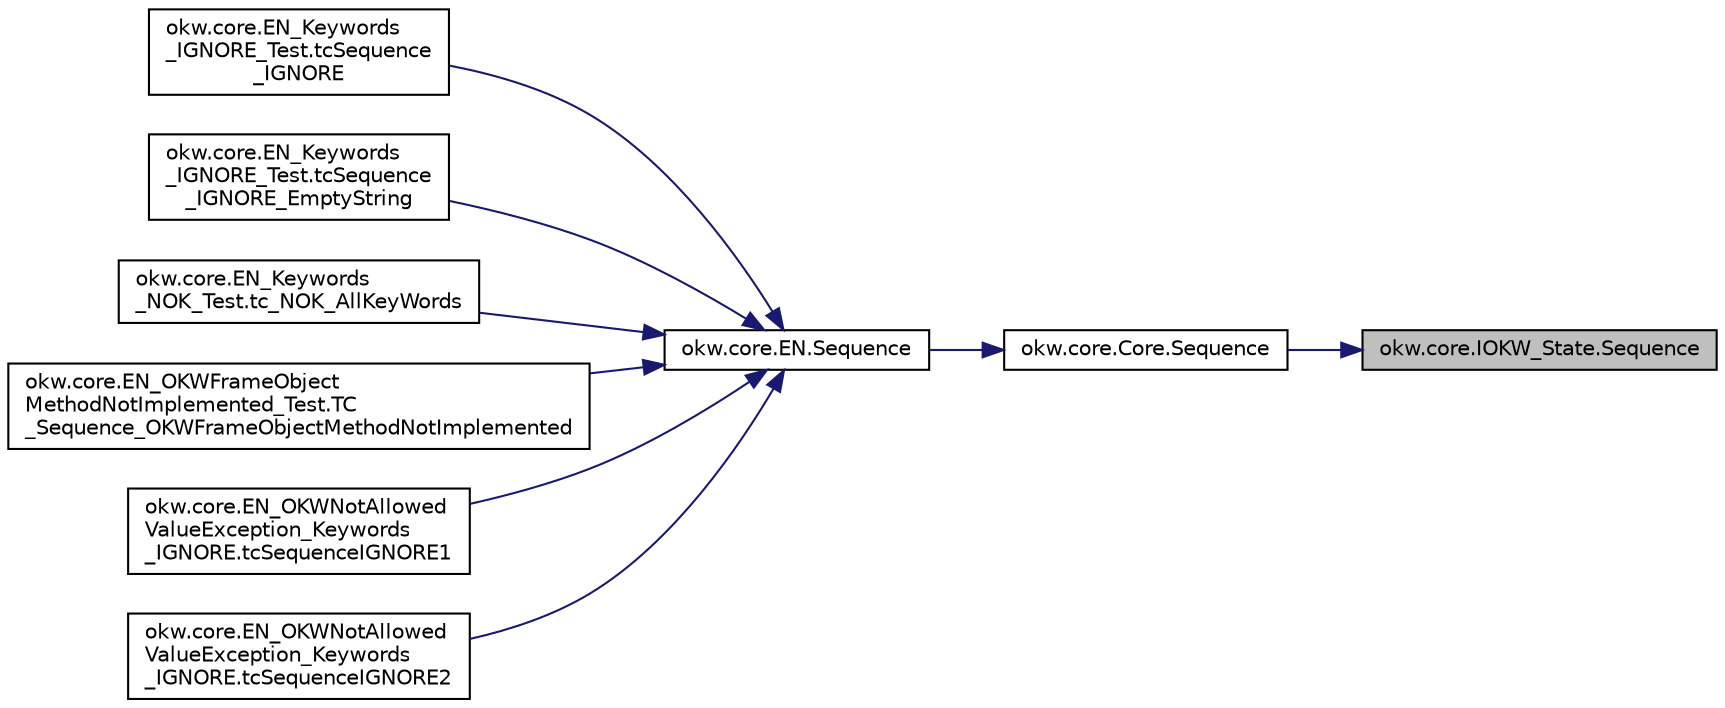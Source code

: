 digraph "okw.core.IOKW_State.Sequence"
{
 // INTERACTIVE_SVG=YES
 // LATEX_PDF_SIZE
  edge [fontname="Helvetica",fontsize="10",labelfontname="Helvetica",labelfontsize="10"];
  node [fontname="Helvetica",fontsize="10",shape=record];
  rankdir="RL";
  Node2223 [label="okw.core.IOKW_State.Sequence",height=0.2,width=0.4,color="black", fillcolor="grey75", style="filled", fontcolor="black",tooltip="Ruft die Sequenz eines Fensters auf."];
  Node2223 -> Node2224 [dir="back",color="midnightblue",fontsize="10",style="solid",fontname="Helvetica"];
  Node2224 [label="okw.core.Core.Sequence",height=0.2,width=0.4,color="black", fillcolor="white", style="filled",URL="$classokw_1_1core_1_1_core.html#ab0cd601b3ec8b8e20755ed24a3d8680b",tooltip="Ruft die Sequenz eines Fensters auf."];
  Node2224 -> Node2225 [dir="back",color="midnightblue",fontsize="10",style="solid",fontname="Helvetica"];
  Node2225 [label="okw.core.EN.Sequence",height=0.2,width=0.4,color="black", fillcolor="white", style="filled",URL="$classokw_1_1core_1_1_e_n.html#a793e46a7e683652b6d2a860519153079",tooltip="Ruft die Sequenz eines Fensters auf."];
  Node2225 -> Node2226 [dir="back",color="midnightblue",fontsize="10",style="solid",fontname="Helvetica"];
  Node2226 [label="okw.core.EN_Keywords\l_IGNORE_Test.tcSequence\l_IGNORE",height=0.2,width=0.4,color="black", fillcolor="white", style="filled",URL="$classokw_1_1core_1_1_e_n___keywords___i_g_n_o_r_e___test.html#a7d9b11f1da9162efee7e79f43e6076a9",tooltip=" "];
  Node2225 -> Node2227 [dir="back",color="midnightblue",fontsize="10",style="solid",fontname="Helvetica"];
  Node2227 [label="okw.core.EN_Keywords\l_IGNORE_Test.tcSequence\l_IGNORE_EmptyString",height=0.2,width=0.4,color="black", fillcolor="white", style="filled",URL="$classokw_1_1core_1_1_e_n___keywords___i_g_n_o_r_e___test.html#acd81db1de16b4a5bea36a9cc619d85e0",tooltip=" "];
  Node2225 -> Node2228 [dir="back",color="midnightblue",fontsize="10",style="solid",fontname="Helvetica"];
  Node2228 [label="okw.core.EN_Keywords\l_NOK_Test.tc_NOK_AllKeyWords",height=0.2,width=0.4,color="black", fillcolor="white", style="filled",URL="$classokw_1_1core_1_1_e_n___keywords___n_o_k___test.html#a81a960a2341dfb0e27da7871291c84dc",tooltip="Prüft methoden aufruf für einen einfachen Click."];
  Node2225 -> Node2229 [dir="back",color="midnightblue",fontsize="10",style="solid",fontname="Helvetica"];
  Node2229 [label="okw.core.EN_OKWFrameObject\lMethodNotImplemented_Test.TC\l_Sequence_OKWFrameObjectMethodNotImplemented",height=0.2,width=0.4,color="black", fillcolor="white", style="filled",URL="$classokw_1_1core_1_1_e_n___o_k_w_frame_object_method_not_implemented___test.html#a745b1d74a3907c8f88ce273b60147531",tooltip="Prüft ob die Ausnahme OKWFrameObjectMethodNotImplemented von Sequence( FN, SEQ_NAME,..."];
  Node2225 -> Node2230 [dir="back",color="midnightblue",fontsize="10",style="solid",fontname="Helvetica"];
  Node2230 [label="okw.core.EN_OKWNotAllowed\lValueException_Keywords\l_IGNORE.tcSequenceIGNORE1",height=0.2,width=0.4,color="black", fillcolor="white", style="filled",URL="$classokw_1_1core_1_1_e_n___o_k_w_not_allowed_value_exception___keywords___i_g_n_o_r_e.html#aede083ce6f7a2c0bdbb81349cf0b39c1",tooltip="Prüft ob \"${IGNORE} \" die Ausnahme okw.exceptions.OKWNotAllowedValueException auslöst."];
  Node2225 -> Node2231 [dir="back",color="midnightblue",fontsize="10",style="solid",fontname="Helvetica"];
  Node2231 [label="okw.core.EN_OKWNotAllowed\lValueException_Keywords\l_IGNORE.tcSequenceIGNORE2",height=0.2,width=0.4,color="black", fillcolor="white", style="filled",URL="$classokw_1_1core_1_1_e_n___o_k_w_not_allowed_value_exception___keywords___i_g_n_o_r_e.html#ab12126683915e3982020d7ef6812d47f",tooltip="Prüft ob \"\"${IGNORE}${TCN}\" die Ausnahme okw.exceptions.OKWNotAllowedValueException auslöst."];
}
